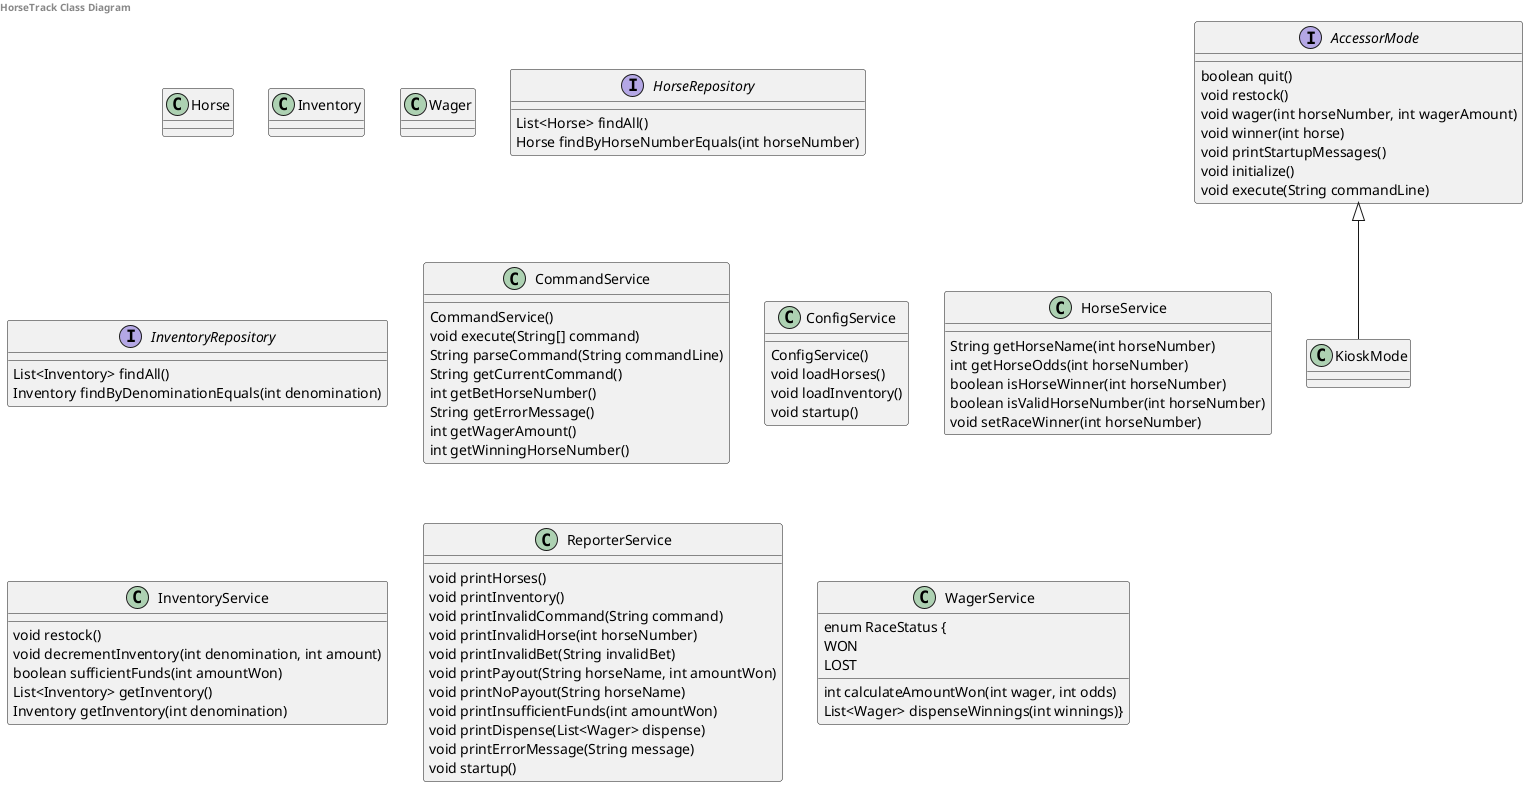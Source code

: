 @startuml

left header
**HorseTrack Class Diagram**
endheader

interface AccessorMode {
  boolean quit()
  void restock()
  void wager(int horseNumber, int wagerAmount)
  void winner(int horse)
  void printStartupMessages()
  void initialize()
  void execute(String commandLine)
}

class KioskMode

AccessorMode <|-- KioskMode

class Horse
class Inventory
class Wager

interface HorseRepository {
  List<Horse> findAll()
  Horse findByHorseNumberEquals(int horseNumber)
}
interface InventoryRepository {
  List<Inventory> findAll()
  Inventory findByDenominationEquals(int denomination)
}

class CommandService {
CommandService()
void execute(String[] command)
String parseCommand(String commandLine)
String getCurrentCommand()
int getBetHorseNumber()
String getErrorMessage()
int getWagerAmount()
int getWinningHorseNumber()
}
class ConfigService {
ConfigService()
void loadHorses()
void loadInventory()
void startup()
}
class HorseService {
String getHorseName(int horseNumber)
int getHorseOdds(int horseNumber)
boolean isHorseWinner(int horseNumber)
boolean isValidHorseNumber(int horseNumber)
void setRaceWinner(int horseNumber)
}
class InventoryService {
void restock()
void decrementInventory(int denomination, int amount)
boolean sufficientFunds(int amountWon)
List<Inventory> getInventory()
Inventory getInventory(int denomination)
}
class ReporterService {
void printHorses()
void printInventory()
void printInvalidCommand(String command)
void printInvalidHorse(int horseNumber)
void printInvalidBet(String invalidBet)
void printPayout(String horseName, int amountWon)
void printNoPayout(String horseName)
void printInsufficientFunds(int amountWon)
void printDispense(List<Wager> dispense)
void printErrorMessage(String message)
void startup()
}
class WagerService {
int calculateAmountWon(int wager, int odds)
List<Wager> dispenseWinnings(int winnings)}

enum RaceStatus {
WON
LOST
}

@enduml

@startuml

left header
**HorseTrack Startup Sequence Diagram**
endheader

actor User
boundary main
entity ConfigService
User -> main : startup
main -> ConfigService : startup
ConfigService -> ConfigService : loadHorses
ConfigService -> ConfigService : loadInventory
ConfigService -> ConfigService : setWinner : default 1
ConfigService -> main : ready response

@enduml

@startuml

left header
**HorseTrack Sufficient Funds Sequence Diagram**
endheader

actor User
entity KioskMode
entity CommandService
entity InventoryService
entity ReporterService

User -> KioskMode : place bet
KioskMode -> CommandService : parse command
CommandService -> CommandService : validate
CommandService -> KioskMode : parsed command
KioskMode -> KioskMode : commandFactory
KioskMode -> InventoryService : sufficient funds
InventoryService -> KioskMode : boolean
KioskMode -> ReporterService : insufficient funds
ReporterService -> User : message: insufficient funds

@enduml

@startuml

left header
**HorseTrack Dispense Winnings Sequence Diagram**
endheader

actor User
entity KioskMode
entity HorseService
collections HorseRepository
entity WagerService
entity InventoryService
collections InventoryRepository
entity ReporterService

User -> KioskMode : place bet
KioskMode -> HorseService : isValidHorseNumber
HorseService -> HorseRepository : findByHorseNumberEquals
HorseRepository -> HorseService : Horse
HorseService -> KioskMode : false
KioskMode -> ReporterService : printInvalidHorse
KioskMode -> User : exit

HorseService -> KioskMode : true
KioskMode -> HorseService : isHorseWinner
HorseService -> HorseRepository : findByHorseNumberEquals
HorseRepository -> HorseService : Horse
HorseService -> KioskMode : false
KioskMode -> ReporterService : printNoPayout
KioskMode -> User : exit

HorseService -> KioskMode : true
KioskMode -> HorseService : getHorseOdds
HorseService -> HorseRepository : findByHorseNumberEquals
HorseRepository -> HorseService : Horse
HorseService -> KioskMode : Odds
KioskMode -> WagerService : calculateAmountWon
WagerService -> KioskMode : AmountWon
KioskMode -> InventoryService : sufficientFunds
InventoryService -> InventoryRepository : findAll
InventoryRepository -> InventoryService :List<Horse>
InventoryService -> KioskMode : false
KioskMode -> ReporterService : printInsufficientFunds
InventoryService -> KioskMode : true
KioskMode -> HorseService : getHorseName
KioskMode -> ReporterService : printPayout
KioskMode -> WagerService : dispenseWinnings
KioskMode -> ReporterService : printDispense

KioskMode -> ReporterService : printInventory
KioskMode -> ReporterService : printHorses
KioskMode -> User : exit

@enduml

@startuml

left header
**HorseTrack WagerService Detail Dispense Winnings Sequence Diagram**
endheader

actor KioskMode
entity WagerService
entity InventoryService
collections InventoryRepository

KioskMode -> WagerService : dispenseWinnings
WagerService -> InventoryService : getInventory
InventoryService -> InventoryRepository : findAll
InventoryRepository -> InventoryService : List<Inventory>
InventoryService -> WagerService : List<Integer>

WagerService -> InventoryService : getInventory
InventoryService -> InventoryRepository : findByDenominationEquals
InventoryRepository -> InventoryService : Inventory
InventoryService -> WagerService : Inventory
WagerService -> WagerService : totalAmountOfBills

WagerService -> InventoryService : decrementInventory
InventoryService -> InventoryRepository : findByDenominationEquals
InventoryRepository -> InventoryService : Inventory
InventoryService -> InventoryRepository : save
InventoryService -> WagerService : List<Wager>

WagerService -> KioskMode : exit

@enduml
